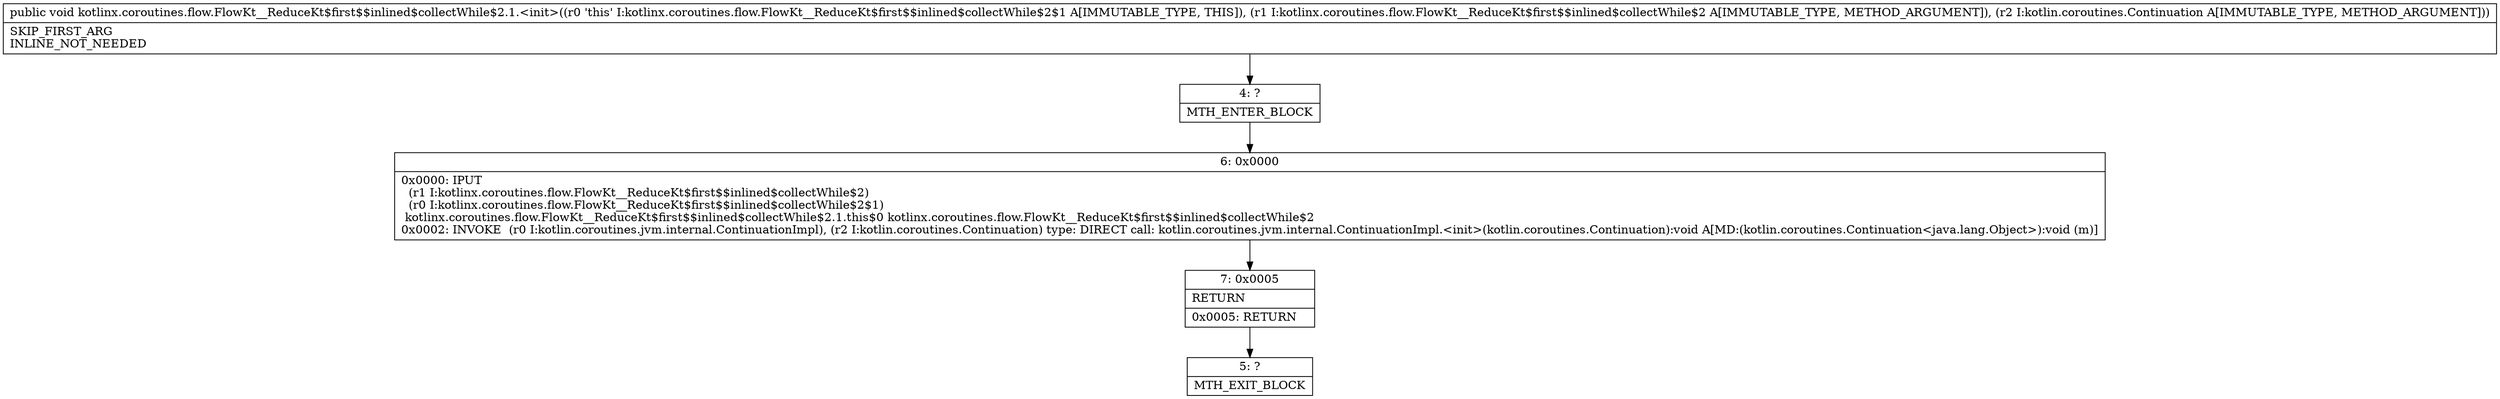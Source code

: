 digraph "CFG forkotlinx.coroutines.flow.FlowKt__ReduceKt$first$$inlined$collectWhile$2.1.\<init\>(Lkotlinx\/coroutines\/flow\/FlowKt__ReduceKt$first$$inlined$collectWhile$2;Lkotlin\/coroutines\/Continuation;)V" {
Node_4 [shape=record,label="{4\:\ ?|MTH_ENTER_BLOCK\l}"];
Node_6 [shape=record,label="{6\:\ 0x0000|0x0000: IPUT  \l  (r1 I:kotlinx.coroutines.flow.FlowKt__ReduceKt$first$$inlined$collectWhile$2)\l  (r0 I:kotlinx.coroutines.flow.FlowKt__ReduceKt$first$$inlined$collectWhile$2$1)\l kotlinx.coroutines.flow.FlowKt__ReduceKt$first$$inlined$collectWhile$2.1.this$0 kotlinx.coroutines.flow.FlowKt__ReduceKt$first$$inlined$collectWhile$2 \l0x0002: INVOKE  (r0 I:kotlin.coroutines.jvm.internal.ContinuationImpl), (r2 I:kotlin.coroutines.Continuation) type: DIRECT call: kotlin.coroutines.jvm.internal.ContinuationImpl.\<init\>(kotlin.coroutines.Continuation):void A[MD:(kotlin.coroutines.Continuation\<java.lang.Object\>):void (m)]\l}"];
Node_7 [shape=record,label="{7\:\ 0x0005|RETURN\l|0x0005: RETURN   \l}"];
Node_5 [shape=record,label="{5\:\ ?|MTH_EXIT_BLOCK\l}"];
MethodNode[shape=record,label="{public void kotlinx.coroutines.flow.FlowKt__ReduceKt$first$$inlined$collectWhile$2.1.\<init\>((r0 'this' I:kotlinx.coroutines.flow.FlowKt__ReduceKt$first$$inlined$collectWhile$2$1 A[IMMUTABLE_TYPE, THIS]), (r1 I:kotlinx.coroutines.flow.FlowKt__ReduceKt$first$$inlined$collectWhile$2 A[IMMUTABLE_TYPE, METHOD_ARGUMENT]), (r2 I:kotlin.coroutines.Continuation A[IMMUTABLE_TYPE, METHOD_ARGUMENT]))  | SKIP_FIRST_ARG\lINLINE_NOT_NEEDED\l}"];
MethodNode -> Node_4;Node_4 -> Node_6;
Node_6 -> Node_7;
Node_7 -> Node_5;
}

